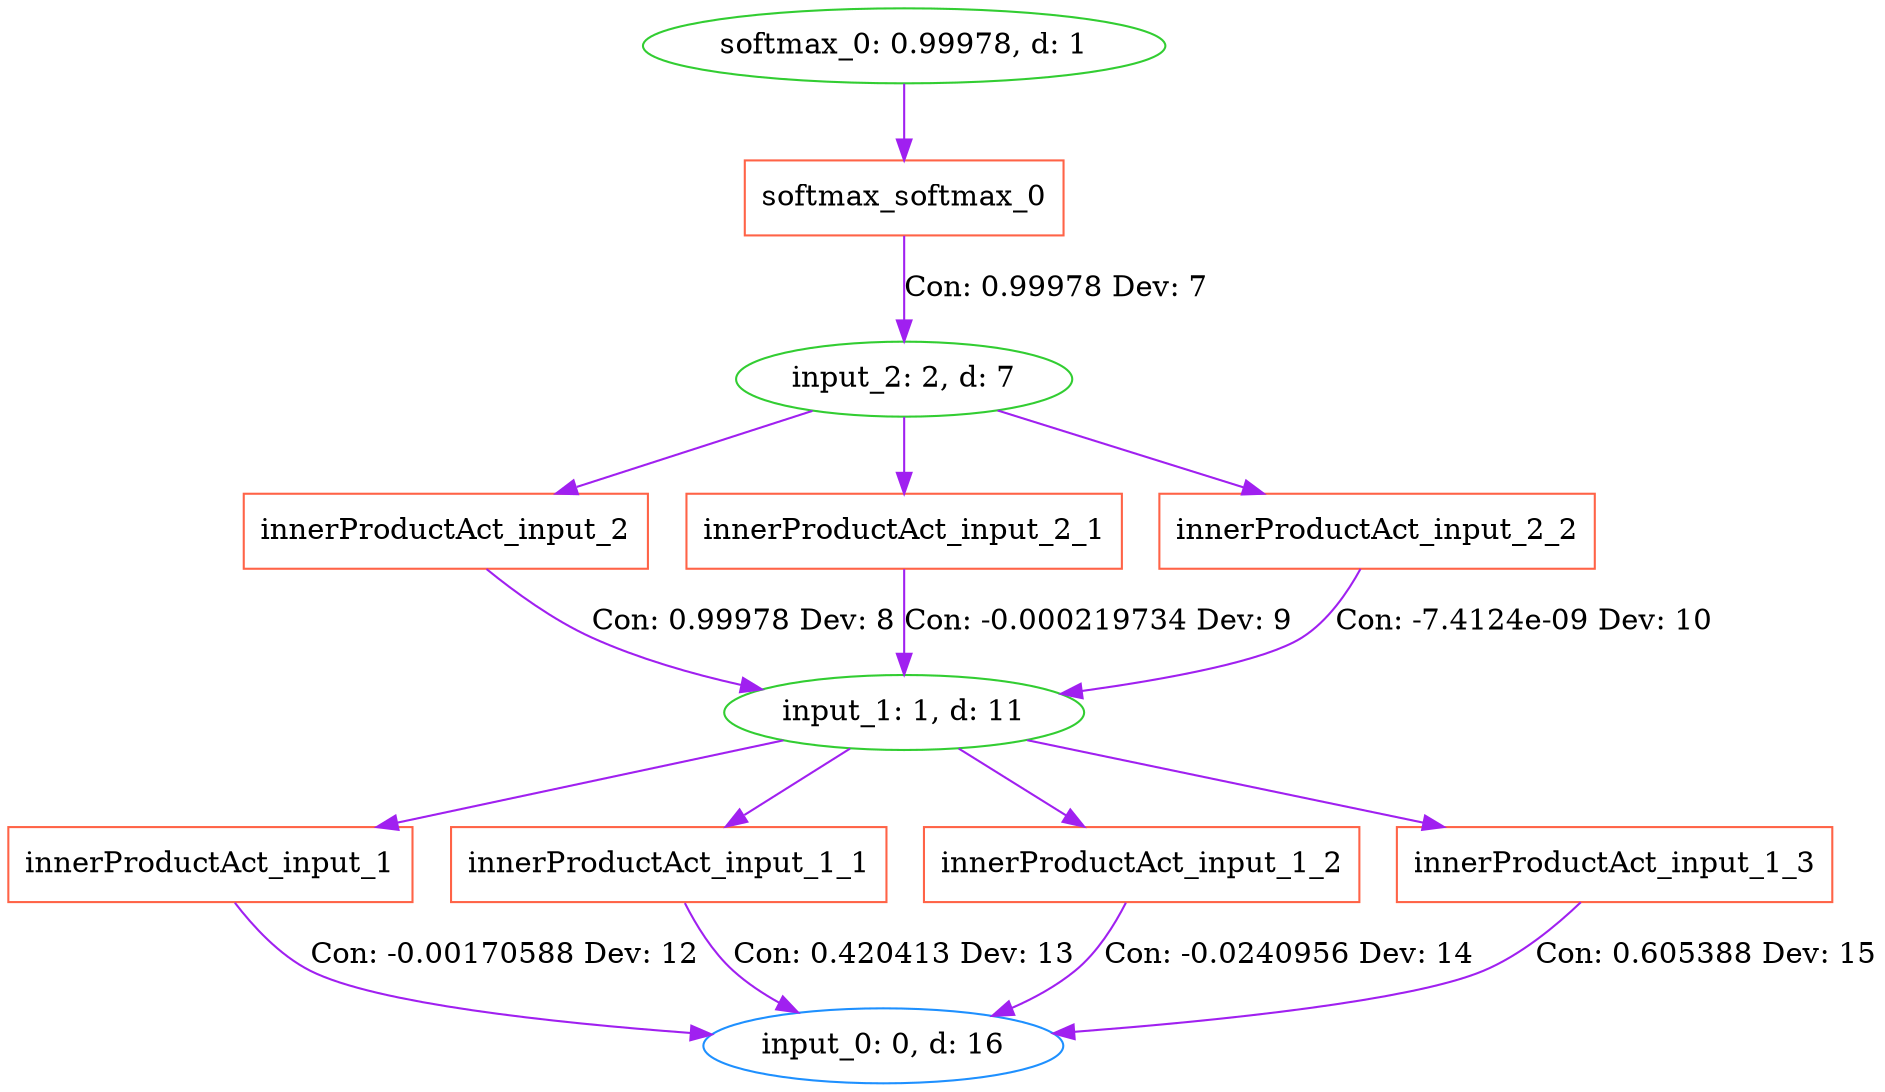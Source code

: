 digraph G {
0 [label="softmax_0: 0.99978, d: 1", shape=oval, color=limegreen];
1 [label="softmax_softmax_0", shape=box, color=tomato];
2 [label="input_2: 2, d: 7", shape=oval, color=limegreen];
3 [label="innerProductAct_input_2", shape=box, color=tomato];
4 [label="input_1: 1, d: 11", shape=oval, color=limegreen];
5 [label="innerProductAct_input_1", shape=box, color=tomato];
6 [label="input_0: 0, d: 16", shape=oval, color=dodgerblue];
7 [label="innerProductAct_input_1_1", shape=box, color=tomato];
8 [label="innerProductAct_input_1_2", shape=box, color=tomato];
9 [label="innerProductAct_input_1_3", shape=box, color=tomato];
10 [label="innerProductAct_input_2_1", shape=box, color=tomato];
11 [label="innerProductAct_input_2_2", shape=box, color=tomato];
0->1  [color=purple]
 [label=""];
1->2  [color=purple]
 [label="Con: 0.99978 Dev: 7"];
2->3  [color=purple]
 [label=""];
3->4  [color=purple]
 [label="Con: 0.99978 Dev: 8"];
4->5  [color=purple]
 [label=""];
5->6  [color=purple]
 [label="Con: -0.00170588 Dev: 12"];
4->7  [color=purple]
 [label=""];
7->6  [color=purple]
 [label="Con: 0.420413 Dev: 13"];
4->8  [color=purple]
 [label=""];
8->6  [color=purple]
 [label="Con: -0.0240956 Dev: 14"];
4->9  [color=purple]
 [label=""];
9->6  [color=purple]
 [label="Con: 0.605388 Dev: 15"];
2->10  [color=purple]
 [label=""];
10->4  [color=purple]
 [label="Con: -0.000219734 Dev: 9"];
2->11  [color=purple]
 [label=""];
11->4  [color=purple]
 [label="Con: -7.4124e-09 Dev: 10"];
}
